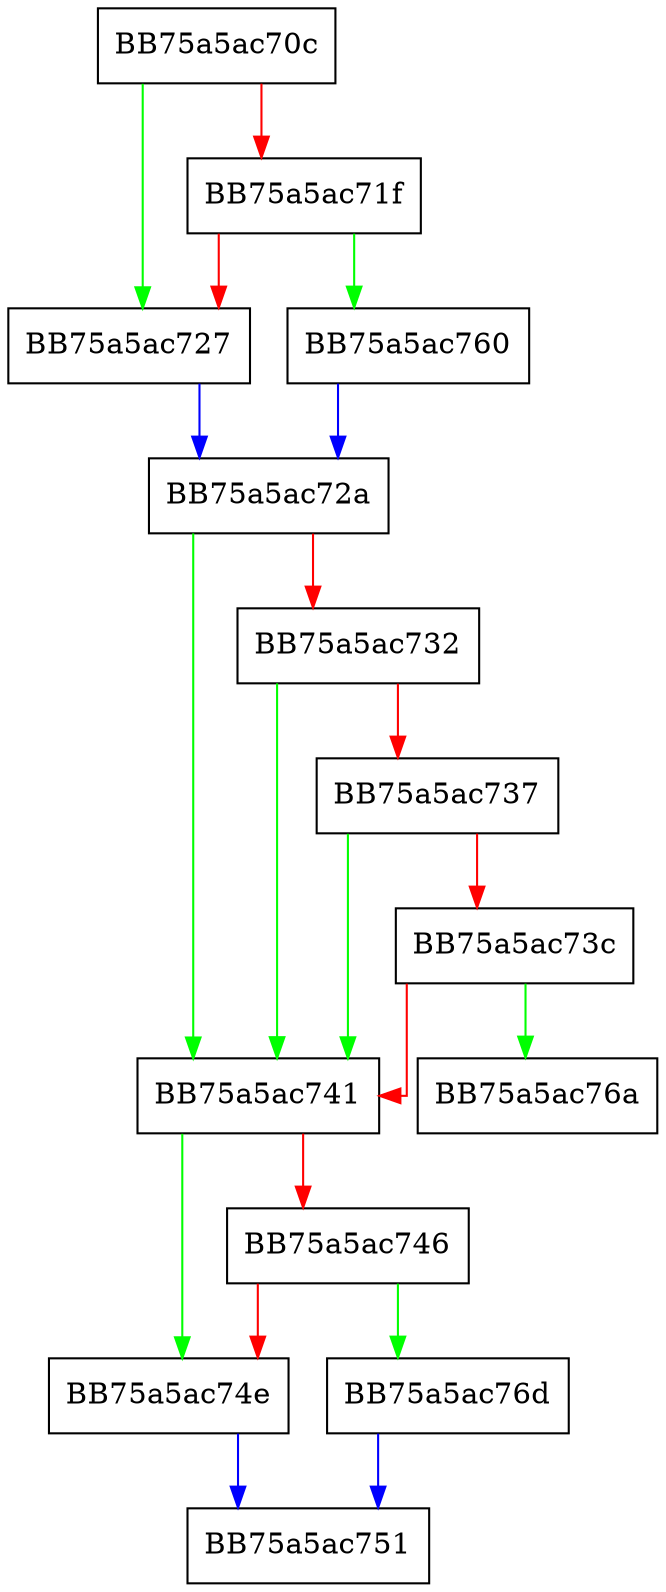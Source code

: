 digraph luaG_checkopenop {
  node [shape="box"];
  graph [splines=ortho];
  BB75a5ac70c -> BB75a5ac727 [color="green"];
  BB75a5ac70c -> BB75a5ac71f [color="red"];
  BB75a5ac71f -> BB75a5ac760 [color="green"];
  BB75a5ac71f -> BB75a5ac727 [color="red"];
  BB75a5ac727 -> BB75a5ac72a [color="blue"];
  BB75a5ac72a -> BB75a5ac741 [color="green"];
  BB75a5ac72a -> BB75a5ac732 [color="red"];
  BB75a5ac732 -> BB75a5ac741 [color="green"];
  BB75a5ac732 -> BB75a5ac737 [color="red"];
  BB75a5ac737 -> BB75a5ac741 [color="green"];
  BB75a5ac737 -> BB75a5ac73c [color="red"];
  BB75a5ac73c -> BB75a5ac76a [color="green"];
  BB75a5ac73c -> BB75a5ac741 [color="red"];
  BB75a5ac741 -> BB75a5ac74e [color="green"];
  BB75a5ac741 -> BB75a5ac746 [color="red"];
  BB75a5ac746 -> BB75a5ac76d [color="green"];
  BB75a5ac746 -> BB75a5ac74e [color="red"];
  BB75a5ac74e -> BB75a5ac751 [color="blue"];
  BB75a5ac760 -> BB75a5ac72a [color="blue"];
  BB75a5ac76d -> BB75a5ac751 [color="blue"];
}